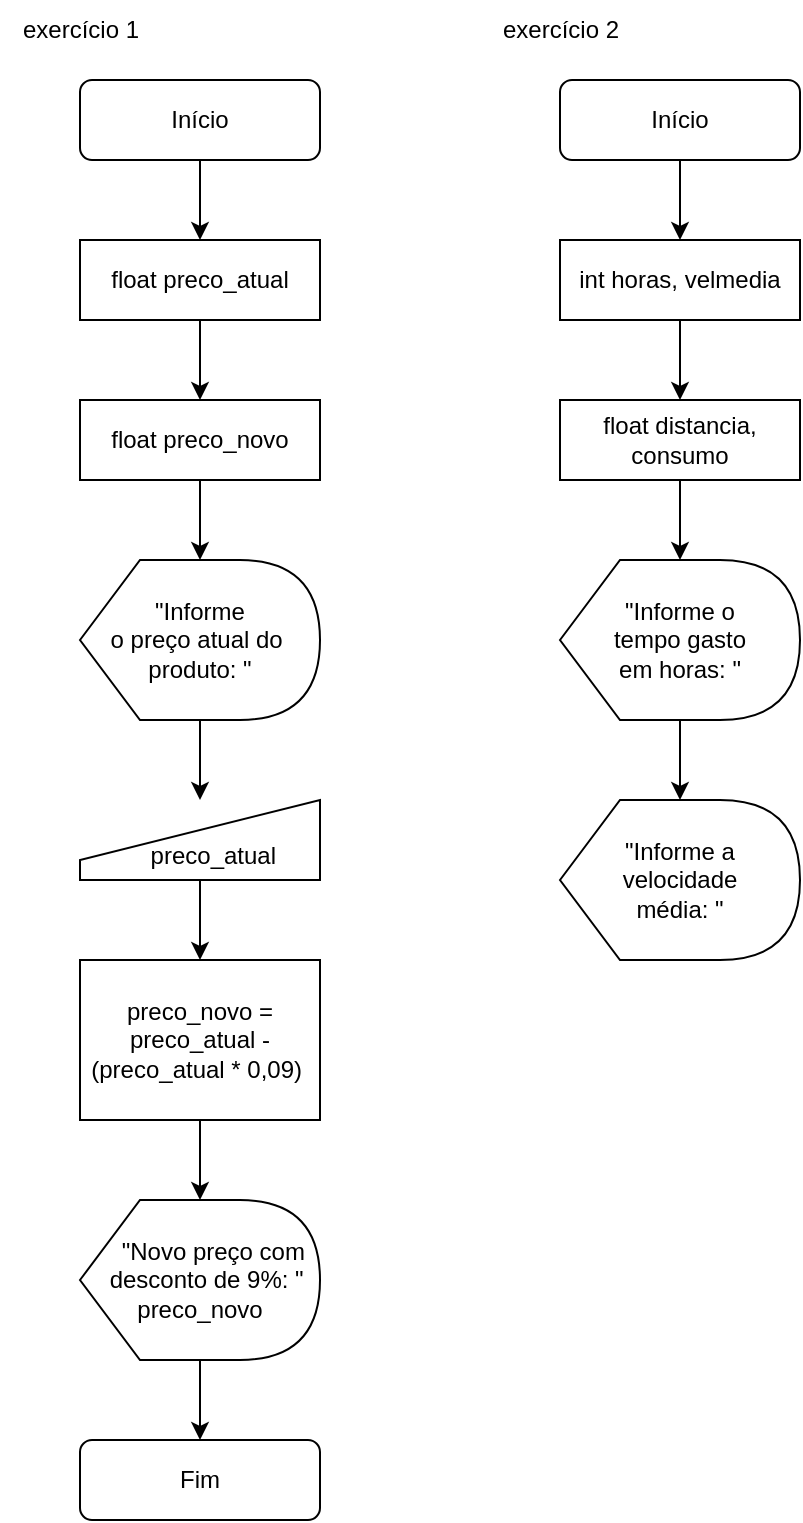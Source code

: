 <mxfile version="21.7.4" type="github">
  <diagram name="Página-1" id="6OJFohY8rK-hH3m3bg7i">
    <mxGraphModel dx="825" dy="484" grid="1" gridSize="10" guides="1" tooltips="1" connect="1" arrows="1" fold="1" page="1" pageScale="1" pageWidth="827" pageHeight="1169" math="0" shadow="0">
      <root>
        <mxCell id="0" />
        <mxCell id="1" parent="0" />
        <mxCell id="3HlrBlEwusMIzVOs72gr-17" value="" style="edgeStyle=orthogonalEdgeStyle;rounded=0;orthogonalLoop=1;jettySize=auto;html=1;" parent="1" source="3HlrBlEwusMIzVOs72gr-1" target="3HlrBlEwusMIzVOs72gr-14" edge="1">
          <mxGeometry relative="1" as="geometry" />
        </mxCell>
        <mxCell id="3HlrBlEwusMIzVOs72gr-1" value="Início" style="rounded=1;whiteSpace=wrap;html=1;" parent="1" vertex="1">
          <mxGeometry x="40" y="40" width="120" height="40" as="geometry" />
        </mxCell>
        <mxCell id="3HlrBlEwusMIzVOs72gr-34" value="" style="edgeStyle=orthogonalEdgeStyle;rounded=0;orthogonalLoop=1;jettySize=auto;html=1;" parent="1" source="3HlrBlEwusMIzVOs72gr-5" target="3HlrBlEwusMIzVOs72gr-26" edge="1">
          <mxGeometry relative="1" as="geometry">
            <Array as="points">
              <mxPoint x="100" y="400" />
              <mxPoint x="100" y="400" />
            </Array>
          </mxGeometry>
        </mxCell>
        <mxCell id="3HlrBlEwusMIzVOs72gr-5" value="&quot;Informe &lt;br&gt;o preço atual do&amp;nbsp; produto: &quot;" style="shape=display;whiteSpace=wrap;html=1;" parent="1" vertex="1">
          <mxGeometry x="40" y="280" width="120" height="80" as="geometry" />
        </mxCell>
        <mxCell id="3HlrBlEwusMIzVOs72gr-19" value="" style="edgeStyle=orthogonalEdgeStyle;rounded=0;orthogonalLoop=1;jettySize=auto;html=1;" parent="1" source="3HlrBlEwusMIzVOs72gr-8" edge="1">
          <mxGeometry relative="1" as="geometry">
            <mxPoint x="100" y="280" as="targetPoint" />
          </mxGeometry>
        </mxCell>
        <mxCell id="3HlrBlEwusMIzVOs72gr-8" value="float preco_novo" style="whiteSpace=wrap;html=1;" parent="1" vertex="1">
          <mxGeometry x="40" y="200" width="120" height="40" as="geometry" />
        </mxCell>
        <mxCell id="3HlrBlEwusMIzVOs72gr-24" value="" style="edgeStyle=orthogonalEdgeStyle;rounded=0;orthogonalLoop=1;jettySize=auto;html=1;exitX=0.5;exitY=1;exitDx=0;exitDy=0;" parent="1" source="3HlrBlEwusMIzVOs72gr-26" target="3HlrBlEwusMIzVOs72gr-23" edge="1">
          <mxGeometry relative="1" as="geometry">
            <mxPoint x="100" y="490" as="sourcePoint" />
          </mxGeometry>
        </mxCell>
        <mxCell id="3HlrBlEwusMIzVOs72gr-15" value="" style="edgeStyle=orthogonalEdgeStyle;rounded=0;orthogonalLoop=1;jettySize=auto;html=1;" parent="1" source="3HlrBlEwusMIzVOs72gr-14" target="3HlrBlEwusMIzVOs72gr-8" edge="1">
          <mxGeometry relative="1" as="geometry" />
        </mxCell>
        <mxCell id="3HlrBlEwusMIzVOs72gr-14" value="float preco_atual" style="whiteSpace=wrap;html=1;" parent="1" vertex="1">
          <mxGeometry x="40" y="120" width="120" height="40" as="geometry" />
        </mxCell>
        <mxCell id="3HlrBlEwusMIzVOs72gr-27" value="" style="edgeStyle=orthogonalEdgeStyle;rounded=0;orthogonalLoop=1;jettySize=auto;html=1;" parent="1" source="3HlrBlEwusMIzVOs72gr-23" target="3HlrBlEwusMIzVOs72gr-25" edge="1">
          <mxGeometry relative="1" as="geometry" />
        </mxCell>
        <mxCell id="3HlrBlEwusMIzVOs72gr-23" value="preco_novo = preco_atual - (preco_atual * 0,09)&amp;nbsp;" style="rounded=0;whiteSpace=wrap;html=1;" parent="1" vertex="1">
          <mxGeometry x="40" y="480" width="120" height="80" as="geometry" />
        </mxCell>
        <mxCell id="3HlrBlEwusMIzVOs72gr-30" value="" style="edgeStyle=orthogonalEdgeStyle;rounded=0;orthogonalLoop=1;jettySize=auto;html=1;" parent="1" source="3HlrBlEwusMIzVOs72gr-25" target="3HlrBlEwusMIzVOs72gr-29" edge="1">
          <mxGeometry relative="1" as="geometry" />
        </mxCell>
        <mxCell id="3HlrBlEwusMIzVOs72gr-25" value="&amp;nbsp; &amp;nbsp; &amp;nbsp;&quot;Novo preço com&amp;nbsp; &amp;nbsp; desconto de 9%: &quot; preco_novo" style="shape=display;whiteSpace=wrap;html=1;" parent="1" vertex="1">
          <mxGeometry x="40" y="600" width="120" height="80" as="geometry" />
        </mxCell>
        <mxCell id="3HlrBlEwusMIzVOs72gr-26" value="&amp;nbsp; &amp;nbsp;&lt;br&gt;&lt;font&gt;&amp;nbsp; &amp;nbsp; preco_atual&lt;/font&gt;" style="shape=manualInput;whiteSpace=wrap;html=1;" parent="1" vertex="1">
          <mxGeometry x="40" y="400" width="120" height="40" as="geometry" />
        </mxCell>
        <mxCell id="3HlrBlEwusMIzVOs72gr-29" value="Fim" style="rounded=1;whiteSpace=wrap;html=1;" parent="1" vertex="1">
          <mxGeometry x="40" y="720" width="120" height="40" as="geometry" />
        </mxCell>
        <mxCell id="3HlrBlEwusMIzVOs72gr-35" value="exercício 1" style="text;html=1;align=center;verticalAlign=middle;resizable=0;points=[];autosize=1;strokeColor=none;fillColor=none;" parent="1" vertex="1">
          <mxGeometry width="80" height="30" as="geometry" />
        </mxCell>
        <mxCell id="3HlrBlEwusMIzVOs72gr-37" value="exercício 2" style="text;html=1;align=center;verticalAlign=middle;resizable=0;points=[];autosize=1;strokeColor=none;fillColor=none;" parent="1" vertex="1">
          <mxGeometry x="240" width="80" height="30" as="geometry" />
        </mxCell>
        <mxCell id="3HlrBlEwusMIzVOs72gr-44" value="" style="edgeStyle=orthogonalEdgeStyle;rounded=0;orthogonalLoop=1;jettySize=auto;html=1;" parent="1" source="3HlrBlEwusMIzVOs72gr-38" target="3HlrBlEwusMIzVOs72gr-41" edge="1">
          <mxGeometry relative="1" as="geometry" />
        </mxCell>
        <mxCell id="3HlrBlEwusMIzVOs72gr-38" value="Início" style="rounded=1;whiteSpace=wrap;html=1;" parent="1" vertex="1">
          <mxGeometry x="280" y="40" width="120" height="40" as="geometry" />
        </mxCell>
        <mxCell id="3HlrBlEwusMIzVOs72gr-45" value="" style="edgeStyle=orthogonalEdgeStyle;rounded=0;orthogonalLoop=1;jettySize=auto;html=1;" parent="1" source="3HlrBlEwusMIzVOs72gr-41" target="3HlrBlEwusMIzVOs72gr-42" edge="1">
          <mxGeometry relative="1" as="geometry" />
        </mxCell>
        <mxCell id="3HlrBlEwusMIzVOs72gr-41" value="&lt;font&gt;int horas,&amp;nbsp;&lt;/font&gt;velmedia" style="rounded=0;whiteSpace=wrap;html=1;" parent="1" vertex="1">
          <mxGeometry x="280" y="120" width="120" height="40" as="geometry" />
        </mxCell>
        <mxCell id="3HlrBlEwusMIzVOs72gr-46" value="" style="edgeStyle=orthogonalEdgeStyle;rounded=0;orthogonalLoop=1;jettySize=auto;html=1;" parent="1" source="3HlrBlEwusMIzVOs72gr-42" edge="1">
          <mxGeometry relative="1" as="geometry">
            <mxPoint x="340" y="280" as="targetPoint" />
          </mxGeometry>
        </mxCell>
        <mxCell id="3HlrBlEwusMIzVOs72gr-42" value="float distancia, consumo" style="rounded=0;whiteSpace=wrap;html=1;" parent="1" vertex="1">
          <mxGeometry x="280" y="200" width="120" height="40" as="geometry" />
        </mxCell>
        <mxCell id="3HlrBlEwusMIzVOs72gr-51" value="" style="edgeStyle=orthogonalEdgeStyle;rounded=0;orthogonalLoop=1;jettySize=auto;html=1;" parent="1" source="3HlrBlEwusMIzVOs72gr-47" target="3HlrBlEwusMIzVOs72gr-48" edge="1">
          <mxGeometry relative="1" as="geometry" />
        </mxCell>
        <mxCell id="3HlrBlEwusMIzVOs72gr-47" value="&lt;font&gt;&lt;font&gt;&quot;Informe o&lt;/font&gt;&lt;br&gt;tempo&amp;nbsp;&lt;/font&gt;&lt;font&gt;gasto&lt;/font&gt;&lt;br&gt;&lt;font&gt;em horas: &quot;&lt;/font&gt;" style="shape=display;whiteSpace=wrap;html=1;" parent="1" vertex="1">
          <mxGeometry x="280" y="280" width="120" height="80" as="geometry" />
        </mxCell>
        <mxCell id="3HlrBlEwusMIzVOs72gr-48" value="&quot;Informe a &lt;br&gt;velocidade &lt;br&gt;média: &quot;" style="shape=display;whiteSpace=wrap;html=1;" parent="1" vertex="1">
          <mxGeometry x="280" y="400" width="120" height="80" as="geometry" />
        </mxCell>
      </root>
    </mxGraphModel>
  </diagram>
</mxfile>

